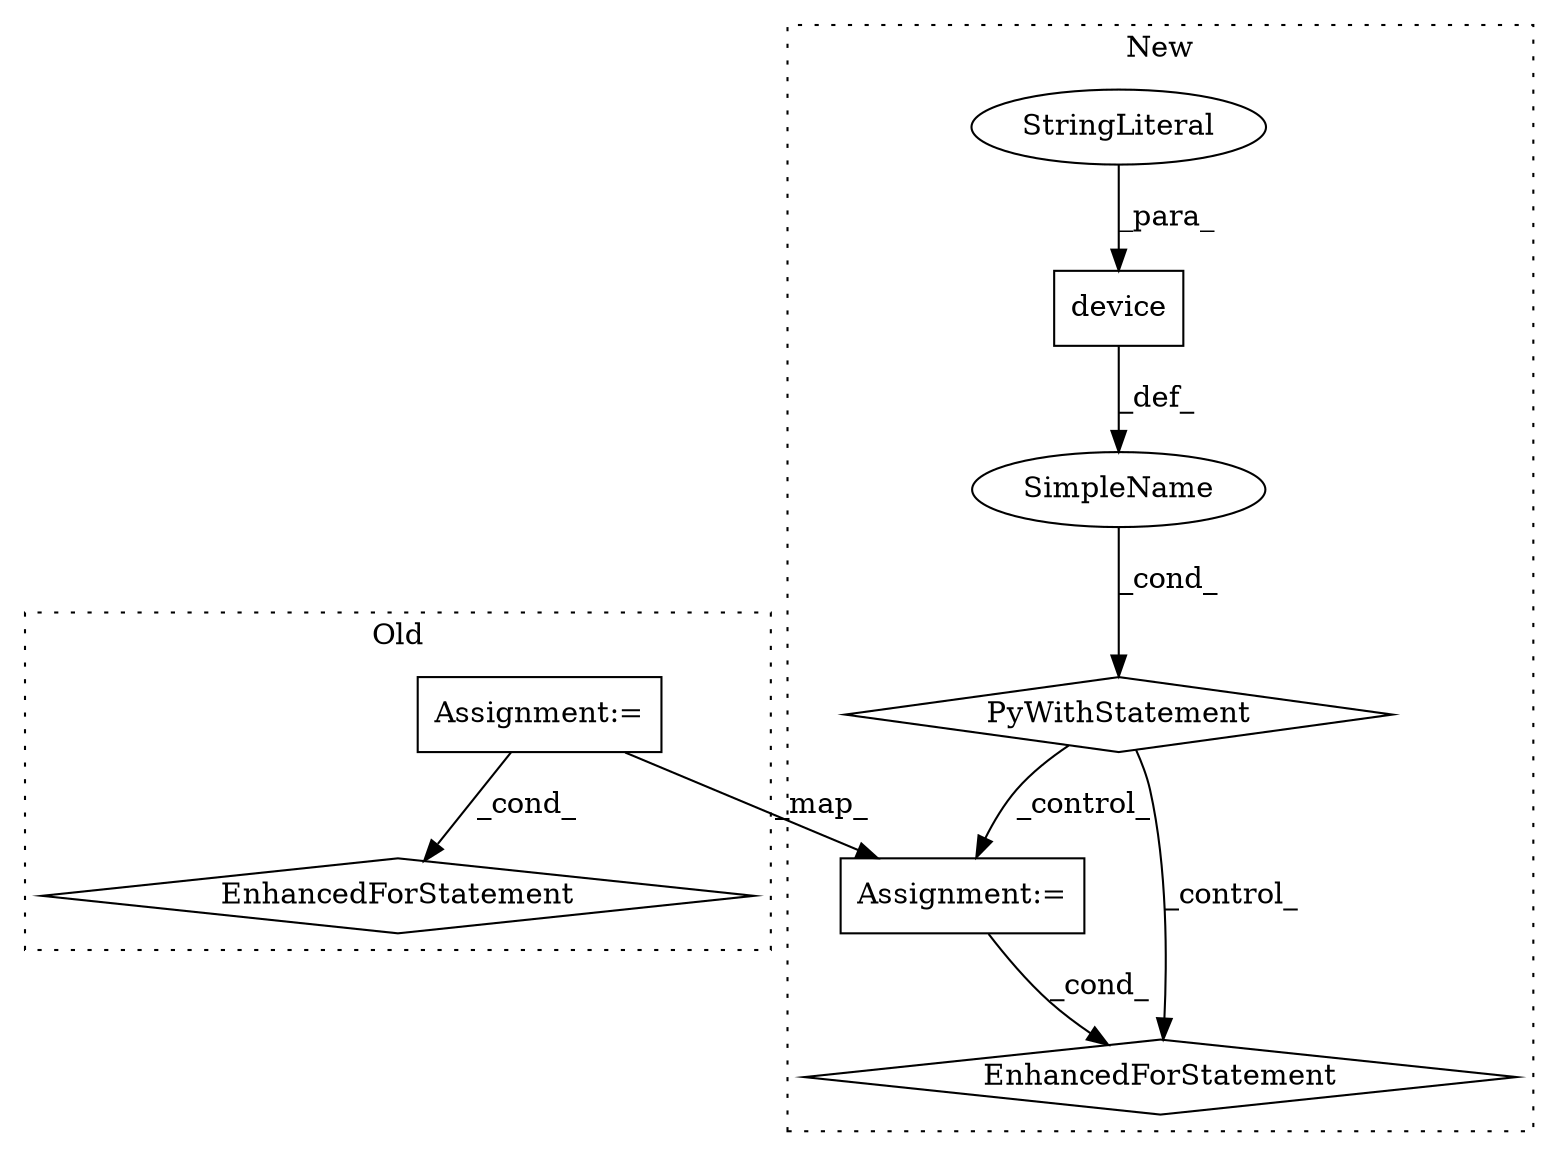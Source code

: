 digraph G {
subgraph cluster0 {
1 [label="EnhancedForStatement" a="70" s="3577,3646" l="53,2" shape="diamond"];
5 [label="Assignment:=" a="7" s="3577,3646" l="53,2" shape="box"];
label = "Old";
style="dotted";
}
subgraph cluster1 {
2 [label="device" a="32" s="3557,3572" l="7,1" shape="box"];
3 [label="StringLiteral" a="45" s="3564" l="8" shape="ellipse"];
4 [label="Assignment:=" a="7" s="3893,3966" l="57,2" shape="box"];
6 [label="SimpleName" a="42" s="" l="" shape="ellipse"];
7 [label="PyWithStatement" a="104" s="3544,3573" l="10,2" shape="diamond"];
8 [label="EnhancedForStatement" a="70" s="3893,3966" l="57,2" shape="diamond"];
label = "New";
style="dotted";
}
2 -> 6 [label="_def_"];
3 -> 2 [label="_para_"];
4 -> 8 [label="_cond_"];
5 -> 1 [label="_cond_"];
5 -> 4 [label="_map_"];
6 -> 7 [label="_cond_"];
7 -> 8 [label="_control_"];
7 -> 4 [label="_control_"];
}